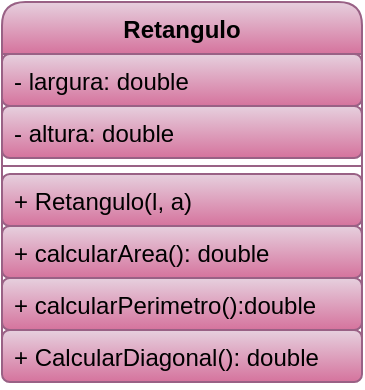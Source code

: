 <mxfile version="26.0.16">
  <diagram name="Página-1" id="V8ZRoZsrryr6IttnaG2z">
    <mxGraphModel dx="1392" dy="753" grid="1" gridSize="10" guides="1" tooltips="1" connect="1" arrows="1" fold="1" page="1" pageScale="1" pageWidth="827" pageHeight="1169" math="0" shadow="0">
      <root>
        <mxCell id="0" />
        <mxCell id="1" parent="0" />
        <mxCell id="iiEx0wFK_wykaf7l4mae-1" value="Retangulo" style="swimlane;fontStyle=1;align=center;verticalAlign=top;childLayout=stackLayout;horizontal=1;startSize=26;horizontalStack=0;resizeParent=1;resizeParentMax=0;resizeLast=0;collapsible=1;marginBottom=0;whiteSpace=wrap;html=1;fillColor=#e6d0de;strokeColor=#996185;gradientColor=#d5739d;rounded=1;" vertex="1" parent="1">
          <mxGeometry x="670" y="230" width="180" height="190" as="geometry" />
        </mxCell>
        <mxCell id="iiEx0wFK_wykaf7l4mae-2" value="- largura: double" style="text;strokeColor=#996185;fillColor=#e6d0de;align=left;verticalAlign=top;spacingLeft=4;spacingRight=4;overflow=hidden;rotatable=0;points=[[0,0.5],[1,0.5]];portConstraint=eastwest;whiteSpace=wrap;html=1;gradientColor=#d5739d;rounded=1;" vertex="1" parent="iiEx0wFK_wykaf7l4mae-1">
          <mxGeometry y="26" width="180" height="26" as="geometry" />
        </mxCell>
        <mxCell id="iiEx0wFK_wykaf7l4mae-3" value="- altura: double" style="text;strokeColor=#996185;fillColor=#e6d0de;align=left;verticalAlign=top;spacingLeft=4;spacingRight=4;overflow=hidden;rotatable=0;points=[[0,0.5],[1,0.5]];portConstraint=eastwest;whiteSpace=wrap;html=1;gradientColor=#d5739d;rounded=1;" vertex="1" parent="iiEx0wFK_wykaf7l4mae-1">
          <mxGeometry y="52" width="180" height="26" as="geometry" />
        </mxCell>
        <mxCell id="iiEx0wFK_wykaf7l4mae-4" value="" style="line;strokeWidth=1;fillColor=#e6d0de;align=left;verticalAlign=middle;spacingTop=-1;spacingLeft=3;spacingRight=3;rotatable=0;labelPosition=right;points=[];portConstraint=eastwest;strokeColor=#996185;gradientColor=#d5739d;rounded=1;" vertex="1" parent="iiEx0wFK_wykaf7l4mae-1">
          <mxGeometry y="78" width="180" height="8" as="geometry" />
        </mxCell>
        <mxCell id="iiEx0wFK_wykaf7l4mae-5" value="+ Retangulo(l, a)" style="text;strokeColor=#996185;fillColor=#e6d0de;align=left;verticalAlign=top;spacingLeft=4;spacingRight=4;overflow=hidden;rotatable=0;points=[[0,0.5],[1,0.5]];portConstraint=eastwest;whiteSpace=wrap;html=1;gradientColor=#d5739d;rounded=1;" vertex="1" parent="iiEx0wFK_wykaf7l4mae-1">
          <mxGeometry y="86" width="180" height="26" as="geometry" />
        </mxCell>
        <mxCell id="iiEx0wFK_wykaf7l4mae-6" value="+ calcularArea(): double" style="text;strokeColor=#996185;fillColor=#e6d0de;align=left;verticalAlign=top;spacingLeft=4;spacingRight=4;overflow=hidden;rotatable=0;points=[[0,0.5],[1,0.5]];portConstraint=eastwest;whiteSpace=wrap;html=1;gradientColor=#d5739d;rounded=1;" vertex="1" parent="iiEx0wFK_wykaf7l4mae-1">
          <mxGeometry y="112" width="180" height="26" as="geometry" />
        </mxCell>
        <mxCell id="iiEx0wFK_wykaf7l4mae-7" value="+ calcularPerimetro():double" style="text;strokeColor=#996185;fillColor=#e6d0de;align=left;verticalAlign=top;spacingLeft=4;spacingRight=4;overflow=hidden;rotatable=0;points=[[0,0.5],[1,0.5]];portConstraint=eastwest;whiteSpace=wrap;html=1;gradientColor=#d5739d;rounded=1;" vertex="1" parent="iiEx0wFK_wykaf7l4mae-1">
          <mxGeometry y="138" width="180" height="26" as="geometry" />
        </mxCell>
        <mxCell id="iiEx0wFK_wykaf7l4mae-8" value="+ CalcularDiagonal(): double" style="text;strokeColor=#996185;fillColor=#e6d0de;align=left;verticalAlign=top;spacingLeft=4;spacingRight=4;overflow=hidden;rotatable=0;points=[[0,0.5],[1,0.5]];portConstraint=eastwest;whiteSpace=wrap;html=1;gradientColor=#d5739d;rounded=1;" vertex="1" parent="iiEx0wFK_wykaf7l4mae-1">
          <mxGeometry y="164" width="180" height="26" as="geometry" />
        </mxCell>
      </root>
    </mxGraphModel>
  </diagram>
</mxfile>
